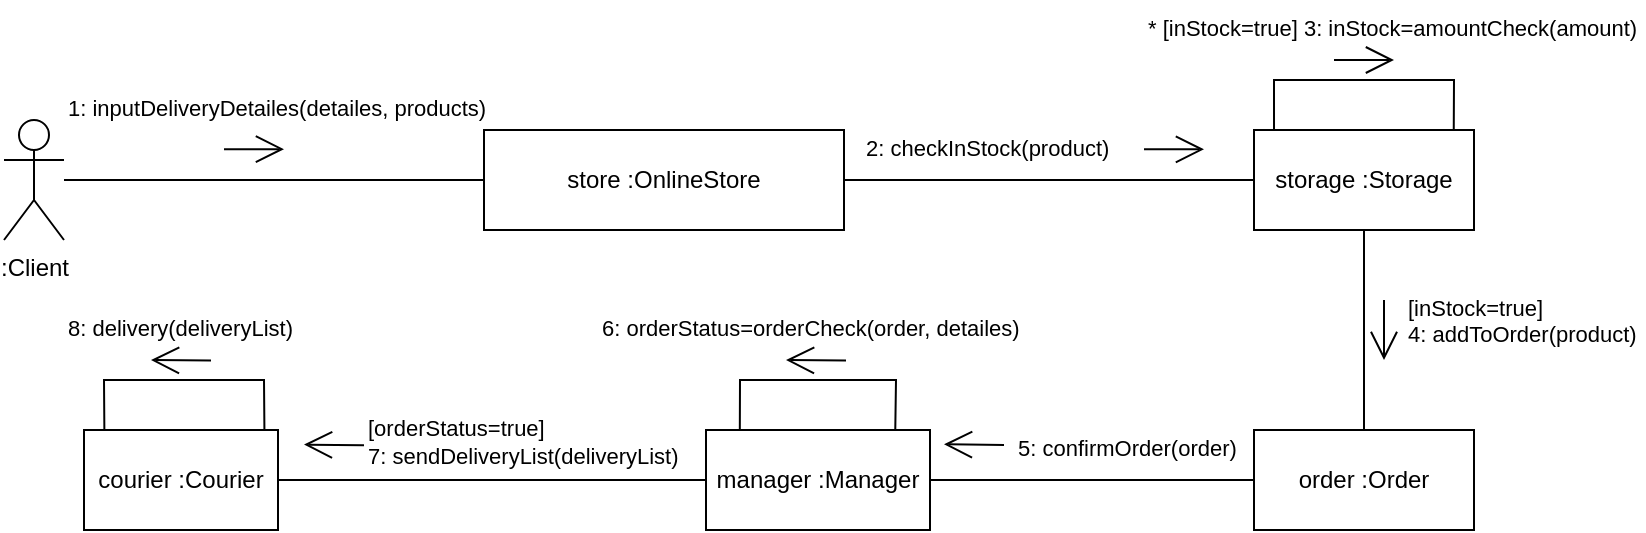 <mxfile version="24.7.17">
  <diagram name="Страница — 2" id="HFjxC8v0h-KdInVyAiu1">
    <mxGraphModel dx="1624" dy="403" grid="1" gridSize="10" guides="1" tooltips="1" connect="1" arrows="1" fold="1" page="1" pageScale="1" pageWidth="827" pageHeight="1169" math="0" shadow="0">
      <root>
        <mxCell id="0" />
        <mxCell id="1" parent="0" />
        <mxCell id="Xl0pEHAAfheojtCyOTRl-1" value=":Client" style="shape=umlActor;verticalLabelPosition=bottom;verticalAlign=top;html=1;" parent="1" vertex="1">
          <mxGeometry x="-820" y="370" width="30" height="60" as="geometry" />
        </mxCell>
        <mxCell id="Xl0pEHAAfheojtCyOTRl-2" value="manager :Manager" style="html=1;whiteSpace=wrap;" parent="1" vertex="1">
          <mxGeometry x="-469" y="525" width="112" height="50" as="geometry" />
        </mxCell>
        <mxCell id="Xl0pEHAAfheojtCyOTRl-3" value="order :Order" style="html=1;whiteSpace=wrap;" parent="1" vertex="1">
          <mxGeometry x="-195" y="525" width="110" height="50" as="geometry" />
        </mxCell>
        <mxCell id="Xl0pEHAAfheojtCyOTRl-4" value="courier :Courier" style="html=1;whiteSpace=wrap;" parent="1" vertex="1">
          <mxGeometry x="-780" y="525" width="97" height="50" as="geometry" />
        </mxCell>
        <mxCell id="Xl0pEHAAfheojtCyOTRl-5" value="storage :Storage" style="html=1;whiteSpace=wrap;" parent="1" vertex="1">
          <mxGeometry x="-195" y="375" width="110" height="50" as="geometry" />
        </mxCell>
        <mxCell id="Xl0pEHAAfheojtCyOTRl-6" value="store :OnlineStore" style="html=1;whiteSpace=wrap;" parent="1" vertex="1">
          <mxGeometry x="-580" y="375" width="180" height="50" as="geometry" />
        </mxCell>
        <mxCell id="Xl0pEHAAfheojtCyOTRl-7" value="&lt;span style=&quot;color: rgb(0, 0, 0); font-family: Helvetica; font-size: 11px; font-style: normal; font-variant-ligatures: normal; font-variant-caps: normal; font-weight: 400; letter-spacing: normal; orphans: 2; text-align: center; text-indent: 0px; text-transform: none; widows: 2; word-spacing: 0px; -webkit-text-stroke-width: 0px; white-space: nowrap; background-color: rgb(255, 255, 255); text-decoration-thickness: initial; text-decoration-style: initial; text-decoration-color: initial; display: inline !important; float: none;&quot;&gt;1: inputDeliveryDetailes(detailes, products)&lt;/span&gt;" style="text;whiteSpace=wrap;html=1;" parent="1" vertex="1">
          <mxGeometry x="-790" y="350" width="180" height="30" as="geometry" />
        </mxCell>
        <mxCell id="Xl0pEHAAfheojtCyOTRl-8" value="" style="endArrow=none;html=1;rounded=0;entryX=0;entryY=0.5;entryDx=0;entryDy=0;" parent="1" source="Xl0pEHAAfheojtCyOTRl-1" target="Xl0pEHAAfheojtCyOTRl-6" edge="1">
          <mxGeometry width="50" height="50" relative="1" as="geometry">
            <mxPoint x="-775" y="420" as="sourcePoint" />
            <mxPoint x="-625" y="320" as="targetPoint" />
          </mxGeometry>
        </mxCell>
        <mxCell id="Xl0pEHAAfheojtCyOTRl-9" value="" style="endArrow=open;endFill=1;endSize=12;html=1;rounded=0;" parent="1" edge="1">
          <mxGeometry width="160" relative="1" as="geometry">
            <mxPoint x="-710" y="384.58" as="sourcePoint" />
            <mxPoint x="-680" y="384.58" as="targetPoint" />
          </mxGeometry>
        </mxCell>
        <mxCell id="Xl0pEHAAfheojtCyOTRl-10" value="&lt;span style=&quot;color: rgb(0, 0, 0); font-family: Helvetica; font-size: 11px; font-style: normal; font-variant-ligatures: normal; font-variant-caps: normal; font-weight: 400; letter-spacing: normal; orphans: 2; text-align: center; text-indent: 0px; text-transform: none; widows: 2; word-spacing: 0px; -webkit-text-stroke-width: 0px; white-space: nowrap; background-color: rgb(255, 255, 255); text-decoration-thickness: initial; text-decoration-style: initial; text-decoration-color: initial; display: inline !important; float: none;&quot;&gt;2: checkInStock(product)&lt;/span&gt;" style="text;whiteSpace=wrap;html=1;" parent="1" vertex="1">
          <mxGeometry x="-391" y="370" width="160" height="30" as="geometry" />
        </mxCell>
        <mxCell id="Xl0pEHAAfheojtCyOTRl-11" value="" style="endArrow=none;html=1;rounded=0;entryX=0;entryY=0.5;entryDx=0;entryDy=0;exitX=1;exitY=0.5;exitDx=0;exitDy=0;" parent="1" source="Xl0pEHAAfheojtCyOTRl-6" target="Xl0pEHAAfheojtCyOTRl-5" edge="1">
          <mxGeometry width="50" height="50" relative="1" as="geometry">
            <mxPoint x="-430" y="490" as="sourcePoint" />
            <mxPoint x="-220" y="490" as="targetPoint" />
          </mxGeometry>
        </mxCell>
        <mxCell id="Xl0pEHAAfheojtCyOTRl-12" value="" style="endArrow=open;endFill=1;endSize=12;html=1;rounded=0;" parent="1" edge="1">
          <mxGeometry width="160" relative="1" as="geometry">
            <mxPoint x="-250" y="384.66" as="sourcePoint" />
            <mxPoint x="-220" y="384.66" as="targetPoint" />
          </mxGeometry>
        </mxCell>
        <mxCell id="Xl0pEHAAfheojtCyOTRl-13" value="&lt;span style=&quot;color: rgb(0, 0, 0); font-family: Helvetica; font-size: 11px; font-style: normal; font-variant-ligatures: normal; font-variant-caps: normal; font-weight: 400; letter-spacing: normal; orphans: 2; text-align: center; text-indent: 0px; text-transform: none; widows: 2; word-spacing: 0px; -webkit-text-stroke-width: 0px; white-space: nowrap; background-color: rgb(255, 255, 255); text-decoration-thickness: initial; text-decoration-style: initial; text-decoration-color: initial; display: inline !important; float: none;&quot;&gt;* [inStock=true] 3: inStock=amountCheck(amount)&lt;/span&gt;" style="text;whiteSpace=wrap;html=1;" parent="1" vertex="1">
          <mxGeometry x="-250" y="310" width="180" height="30" as="geometry" />
        </mxCell>
        <mxCell id="Xl0pEHAAfheojtCyOTRl-14" value="" style="endArrow=none;html=1;rounded=0;exitX=0.091;exitY=0.001;exitDx=0;exitDy=0;entryX=0.908;entryY=-0.002;entryDx=0;entryDy=0;exitPerimeter=0;entryPerimeter=0;" parent="1" source="Xl0pEHAAfheojtCyOTRl-5" target="Xl0pEHAAfheojtCyOTRl-5" edge="1">
          <mxGeometry width="50" height="50" relative="1" as="geometry">
            <mxPoint x="-158.75" y="365" as="sourcePoint" />
            <mxPoint x="-104" y="350" as="targetPoint" />
            <Array as="points">
              <mxPoint x="-185" y="350" />
              <mxPoint x="-95" y="350" />
            </Array>
          </mxGeometry>
        </mxCell>
        <mxCell id="Xl0pEHAAfheojtCyOTRl-15" value="" style="endArrow=open;endFill=1;endSize=12;html=1;rounded=0;" parent="1" edge="1">
          <mxGeometry width="160" relative="1" as="geometry">
            <mxPoint x="-155" y="340.0" as="sourcePoint" />
            <mxPoint x="-125" y="340.0" as="targetPoint" />
          </mxGeometry>
        </mxCell>
        <mxCell id="Xl0pEHAAfheojtCyOTRl-16" value="&lt;span style=&quot;color: rgb(0, 0, 0); font-family: Helvetica; font-size: 11px; font-style: normal; font-variant-ligatures: normal; font-variant-caps: normal; font-weight: 400; letter-spacing: normal; orphans: 2; text-align: center; text-indent: 0px; text-transform: none; widows: 2; word-spacing: 0px; -webkit-text-stroke-width: 0px; white-space: nowrap; background-color: rgb(255, 255, 255); text-decoration-thickness: initial; text-decoration-style: initial; text-decoration-color: initial; display: inline !important; float: none;&quot;&gt;[inStock=true]&lt;/span&gt;&lt;div style=&quot;forced-color-adjust: none; color: rgb(0, 0, 0); font-family: Helvetica; font-size: 11px; font-style: normal; font-variant-ligatures: normal; font-variant-caps: normal; font-weight: 400; letter-spacing: normal; orphans: 2; text-align: center; text-indent: 0px; text-transform: none; widows: 2; word-spacing: 0px; -webkit-text-stroke-width: 0px; white-space: nowrap; text-decoration-thickness: initial; text-decoration-style: initial; text-decoration-color: initial;&quot;&gt;4: addToOrder(product)&amp;nbsp;&lt;/div&gt;" style="text;whiteSpace=wrap;html=1;" parent="1" vertex="1">
          <mxGeometry x="-120" y="450" width="120" height="50" as="geometry" />
        </mxCell>
        <mxCell id="Xl0pEHAAfheojtCyOTRl-17" value="" style="endArrow=none;html=1;rounded=0;entryX=0.5;entryY=1;entryDx=0;entryDy=0;exitX=0.5;exitY=0;exitDx=0;exitDy=0;" parent="1" source="Xl0pEHAAfheojtCyOTRl-3" target="Xl0pEHAAfheojtCyOTRl-5" edge="1">
          <mxGeometry width="50" height="50" relative="1" as="geometry">
            <mxPoint x="-315" y="620" as="sourcePoint" />
            <mxPoint x="-105" y="620" as="targetPoint" />
          </mxGeometry>
        </mxCell>
        <mxCell id="Xl0pEHAAfheojtCyOTRl-18" value="" style="endArrow=open;endFill=1;endSize=12;html=1;rounded=0;" parent="1" edge="1">
          <mxGeometry width="160" relative="1" as="geometry">
            <mxPoint x="-130" y="460.0" as="sourcePoint" />
            <mxPoint x="-130" y="490" as="targetPoint" />
          </mxGeometry>
        </mxCell>
        <mxCell id="Xl0pEHAAfheojtCyOTRl-19" value="&lt;span style=&quot;color: rgb(0, 0, 0); font-family: Helvetica; font-size: 11px; font-style: normal; font-variant-ligatures: normal; font-variant-caps: normal; font-weight: 400; letter-spacing: normal; orphans: 2; text-align: center; text-indent: 0px; text-transform: none; widows: 2; word-spacing: 0px; -webkit-text-stroke-width: 0px; white-space: nowrap; background-color: rgb(255, 255, 255); text-decoration-thickness: initial; text-decoration-style: initial; text-decoration-color: initial; display: inline !important; float: none;&quot;&gt;5: confirmOrder(order)&lt;/span&gt;" style="text;whiteSpace=wrap;html=1;" parent="1" vertex="1">
          <mxGeometry x="-315" y="520" width="120" height="25" as="geometry" />
        </mxCell>
        <mxCell id="Xl0pEHAAfheojtCyOTRl-20" value="" style="endArrow=none;html=1;rounded=0;entryX=0;entryY=0.5;entryDx=0;entryDy=0;exitX=1;exitY=0.5;exitDx=0;exitDy=0;" parent="1" source="Xl0pEHAAfheojtCyOTRl-2" target="Xl0pEHAAfheojtCyOTRl-3" edge="1">
          <mxGeometry width="50" height="50" relative="1" as="geometry">
            <mxPoint x="-480" y="622" as="sourcePoint" />
            <mxPoint x="-480" y="547" as="targetPoint" />
          </mxGeometry>
        </mxCell>
        <mxCell id="Xl0pEHAAfheojtCyOTRl-21" value="" style="endArrow=open;endFill=1;endSize=12;html=1;rounded=0;" parent="1" edge="1">
          <mxGeometry width="160" relative="1" as="geometry">
            <mxPoint x="-320" y="532.46" as="sourcePoint" />
            <mxPoint x="-350" y="532.16" as="targetPoint" />
          </mxGeometry>
        </mxCell>
        <mxCell id="Xl0pEHAAfheojtCyOTRl-22" value="&lt;span style=&quot;color: rgb(0, 0, 0); font-family: Helvetica; font-size: 11px; font-style: normal; font-variant-ligatures: normal; font-variant-caps: normal; font-weight: 400; letter-spacing: normal; orphans: 2; text-align: center; text-indent: 0px; text-transform: none; widows: 2; word-spacing: 0px; -webkit-text-stroke-width: 0px; white-space: nowrap; background-color: rgb(255, 255, 255); text-decoration-thickness: initial; text-decoration-style: initial; text-decoration-color: initial; display: inline !important; float: none;&quot;&gt;6: orderStatus=orderCheck(order, detailes)&lt;/span&gt;" style="text;whiteSpace=wrap;html=1;" parent="1" vertex="1">
          <mxGeometry x="-523" y="460" width="220" height="30" as="geometry" />
        </mxCell>
        <mxCell id="Xl0pEHAAfheojtCyOTRl-23" value="" style="endArrow=none;html=1;rounded=0;entryX=0.845;entryY=-0.003;entryDx=0;entryDy=0;entryPerimeter=0;exitX=0.151;exitY=0.006;exitDx=0;exitDy=0;exitPerimeter=0;" parent="1" source="Xl0pEHAAfheojtCyOTRl-2" target="Xl0pEHAAfheojtCyOTRl-2" edge="1">
          <mxGeometry width="50" height="50" relative="1" as="geometry">
            <mxPoint x="-467" y="515" as="sourcePoint" />
            <mxPoint x="-377" y="515" as="targetPoint" />
            <Array as="points">
              <mxPoint x="-452" y="500" />
              <mxPoint x="-374" y="500" />
            </Array>
          </mxGeometry>
        </mxCell>
        <mxCell id="Xl0pEHAAfheojtCyOTRl-24" value="" style="endArrow=open;endFill=1;endSize=12;html=1;rounded=0;" parent="1" edge="1">
          <mxGeometry width="160" relative="1" as="geometry">
            <mxPoint x="-399" y="490.3" as="sourcePoint" />
            <mxPoint x="-429" y="490.0" as="targetPoint" />
          </mxGeometry>
        </mxCell>
        <mxCell id="Xl0pEHAAfheojtCyOTRl-25" value="&lt;span style=&quot;color: rgb(0, 0, 0); font-family: Helvetica; font-size: 11px; font-style: normal; font-variant-ligatures: normal; font-variant-caps: normal; font-weight: 400; letter-spacing: normal; orphans: 2; text-align: center; text-indent: 0px; text-transform: none; widows: 2; word-spacing: 0px; -webkit-text-stroke-width: 0px; white-space: nowrap; background-color: rgb(255, 255, 255); text-decoration-thickness: initial; text-decoration-style: initial; text-decoration-color: initial; display: inline !important; float: none;&quot;&gt;[orderStatus=true] &lt;br&gt;7:&amp;nbsp;sendDeliveryList(deliveryList)&lt;/span&gt;" style="text;whiteSpace=wrap;html=1;" parent="1" vertex="1">
          <mxGeometry x="-640" y="510" width="160" height="30" as="geometry" />
        </mxCell>
        <mxCell id="Xl0pEHAAfheojtCyOTRl-26" value="&lt;span style=&quot;color: rgb(0, 0, 0); font-family: Helvetica; font-size: 11px; font-style: normal; font-variant-ligatures: normal; font-variant-caps: normal; font-weight: 400; letter-spacing: normal; orphans: 2; text-align: center; text-indent: 0px; text-transform: none; widows: 2; word-spacing: 0px; -webkit-text-stroke-width: 0px; white-space: nowrap; background-color: rgb(255, 255, 255); text-decoration-thickness: initial; text-decoration-style: initial; text-decoration-color: initial; display: inline !important; float: none;&quot;&gt;8: delivery(deliveryList)&lt;/span&gt;" style="text;whiteSpace=wrap;html=1;" parent="1" vertex="1">
          <mxGeometry x="-790" y="460" width="120" height="30" as="geometry" />
        </mxCell>
        <mxCell id="Xl0pEHAAfheojtCyOTRl-27" value="" style="endArrow=none;html=1;rounded=0;exitX=1;exitY=0.5;exitDx=0;exitDy=0;entryX=0;entryY=0.5;entryDx=0;entryDy=0;" parent="1" source="Xl0pEHAAfheojtCyOTRl-4" target="Xl0pEHAAfheojtCyOTRl-2" edge="1">
          <mxGeometry width="50" height="50" relative="1" as="geometry">
            <mxPoint x="-680" y="610" as="sourcePoint" />
            <mxPoint x="-400" y="670" as="targetPoint" />
          </mxGeometry>
        </mxCell>
        <mxCell id="Xl0pEHAAfheojtCyOTRl-33" value="" style="endArrow=open;endFill=1;endSize=12;html=1;rounded=0;" parent="1" edge="1">
          <mxGeometry width="160" relative="1" as="geometry">
            <mxPoint x="-640" y="532.6" as="sourcePoint" />
            <mxPoint x="-670" y="532.3" as="targetPoint" />
          </mxGeometry>
        </mxCell>
        <mxCell id="Xl0pEHAAfheojtCyOTRl-34" value="" style="endArrow=none;html=1;rounded=0;entryX=0.93;entryY=-0.005;entryDx=0;entryDy=0;entryPerimeter=0;exitX=0.105;exitY=-0.002;exitDx=0;exitDy=0;exitPerimeter=0;" parent="1" source="Xl0pEHAAfheojtCyOTRl-4" target="Xl0pEHAAfheojtCyOTRl-4" edge="1">
          <mxGeometry width="50" height="50" relative="1" as="geometry">
            <mxPoint x="-760" y="520" as="sourcePoint" />
            <mxPoint x="-700" y="510" as="targetPoint" />
            <Array as="points">
              <mxPoint x="-770" y="500" />
              <mxPoint x="-690" y="500" />
            </Array>
          </mxGeometry>
        </mxCell>
        <mxCell id="Xl0pEHAAfheojtCyOTRl-36" value="" style="endArrow=open;endFill=1;endSize=12;html=1;rounded=0;" parent="1" edge="1">
          <mxGeometry width="160" relative="1" as="geometry">
            <mxPoint x="-716.5" y="490.3" as="sourcePoint" />
            <mxPoint x="-746.5" y="490.0" as="targetPoint" />
          </mxGeometry>
        </mxCell>
      </root>
    </mxGraphModel>
  </diagram>
</mxfile>

